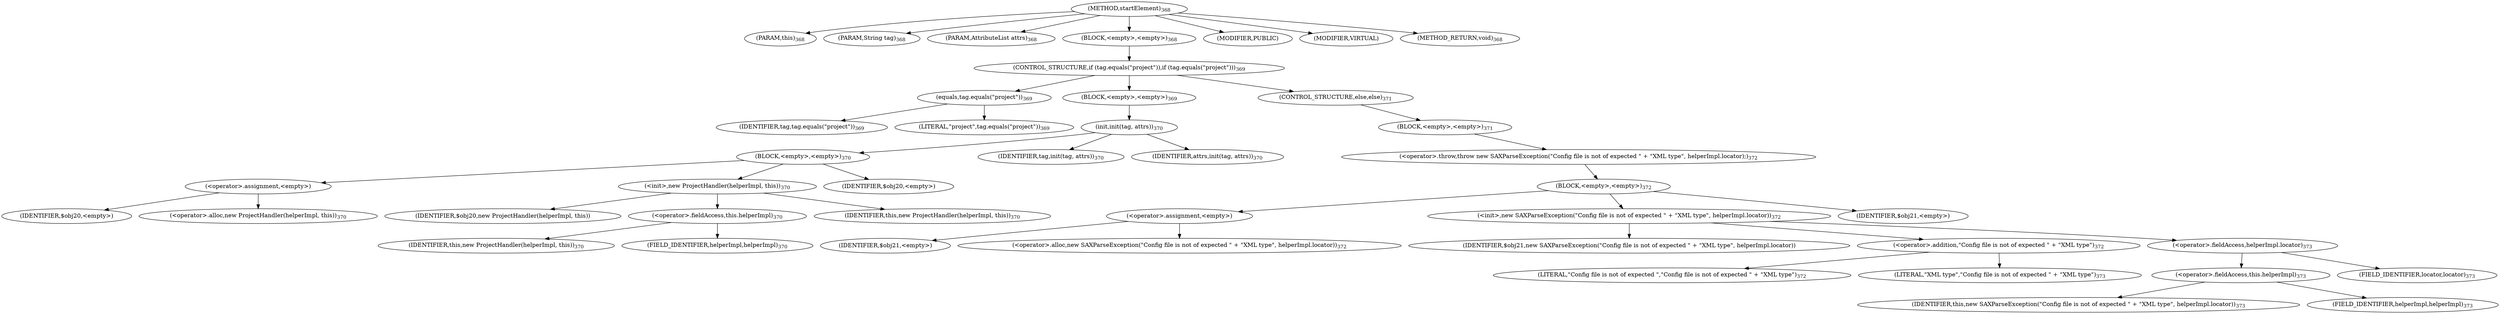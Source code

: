 digraph "startElement" {  
"644" [label = <(METHOD,startElement)<SUB>368</SUB>> ]
"31" [label = <(PARAM,this)<SUB>368</SUB>> ]
"645" [label = <(PARAM,String tag)<SUB>368</SUB>> ]
"646" [label = <(PARAM,AttributeList attrs)<SUB>368</SUB>> ]
"647" [label = <(BLOCK,&lt;empty&gt;,&lt;empty&gt;)<SUB>368</SUB>> ]
"648" [label = <(CONTROL_STRUCTURE,if (tag.equals(&quot;project&quot;)),if (tag.equals(&quot;project&quot;)))<SUB>369</SUB>> ]
"649" [label = <(equals,tag.equals(&quot;project&quot;))<SUB>369</SUB>> ]
"650" [label = <(IDENTIFIER,tag,tag.equals(&quot;project&quot;))<SUB>369</SUB>> ]
"651" [label = <(LITERAL,&quot;project&quot;,tag.equals(&quot;project&quot;))<SUB>369</SUB>> ]
"652" [label = <(BLOCK,&lt;empty&gt;,&lt;empty&gt;)<SUB>369</SUB>> ]
"653" [label = <(init,init(tag, attrs))<SUB>370</SUB>> ]
"654" [label = <(BLOCK,&lt;empty&gt;,&lt;empty&gt;)<SUB>370</SUB>> ]
"655" [label = <(&lt;operator&gt;.assignment,&lt;empty&gt;)> ]
"656" [label = <(IDENTIFIER,$obj20,&lt;empty&gt;)> ]
"657" [label = <(&lt;operator&gt;.alloc,new ProjectHandler(helperImpl, this))<SUB>370</SUB>> ]
"658" [label = <(&lt;init&gt;,new ProjectHandler(helperImpl, this))<SUB>370</SUB>> ]
"659" [label = <(IDENTIFIER,$obj20,new ProjectHandler(helperImpl, this))> ]
"660" [label = <(&lt;operator&gt;.fieldAccess,this.helperImpl)<SUB>370</SUB>> ]
"661" [label = <(IDENTIFIER,this,new ProjectHandler(helperImpl, this))<SUB>370</SUB>> ]
"662" [label = <(FIELD_IDENTIFIER,helperImpl,helperImpl)<SUB>370</SUB>> ]
"30" [label = <(IDENTIFIER,this,new ProjectHandler(helperImpl, this))<SUB>370</SUB>> ]
"663" [label = <(IDENTIFIER,$obj20,&lt;empty&gt;)> ]
"664" [label = <(IDENTIFIER,tag,init(tag, attrs))<SUB>370</SUB>> ]
"665" [label = <(IDENTIFIER,attrs,init(tag, attrs))<SUB>370</SUB>> ]
"666" [label = <(CONTROL_STRUCTURE,else,else)<SUB>371</SUB>> ]
"667" [label = <(BLOCK,&lt;empty&gt;,&lt;empty&gt;)<SUB>371</SUB>> ]
"668" [label = <(&lt;operator&gt;.throw,throw new SAXParseException(&quot;Config file is not of expected &quot; + &quot;XML type&quot;, helperImpl.locator);)<SUB>372</SUB>> ]
"669" [label = <(BLOCK,&lt;empty&gt;,&lt;empty&gt;)<SUB>372</SUB>> ]
"670" [label = <(&lt;operator&gt;.assignment,&lt;empty&gt;)> ]
"671" [label = <(IDENTIFIER,$obj21,&lt;empty&gt;)> ]
"672" [label = <(&lt;operator&gt;.alloc,new SAXParseException(&quot;Config file is not of expected &quot; + &quot;XML type&quot;, helperImpl.locator))<SUB>372</SUB>> ]
"673" [label = <(&lt;init&gt;,new SAXParseException(&quot;Config file is not of expected &quot; + &quot;XML type&quot;, helperImpl.locator))<SUB>372</SUB>> ]
"674" [label = <(IDENTIFIER,$obj21,new SAXParseException(&quot;Config file is not of expected &quot; + &quot;XML type&quot;, helperImpl.locator))> ]
"675" [label = <(&lt;operator&gt;.addition,&quot;Config file is not of expected &quot; + &quot;XML type&quot;)<SUB>372</SUB>> ]
"676" [label = <(LITERAL,&quot;Config file is not of expected &quot;,&quot;Config file is not of expected &quot; + &quot;XML type&quot;)<SUB>372</SUB>> ]
"677" [label = <(LITERAL,&quot;XML type&quot;,&quot;Config file is not of expected &quot; + &quot;XML type&quot;)<SUB>373</SUB>> ]
"678" [label = <(&lt;operator&gt;.fieldAccess,helperImpl.locator)<SUB>373</SUB>> ]
"679" [label = <(&lt;operator&gt;.fieldAccess,this.helperImpl)<SUB>373</SUB>> ]
"680" [label = <(IDENTIFIER,this,new SAXParseException(&quot;Config file is not of expected &quot; + &quot;XML type&quot;, helperImpl.locator))<SUB>373</SUB>> ]
"681" [label = <(FIELD_IDENTIFIER,helperImpl,helperImpl)<SUB>373</SUB>> ]
"682" [label = <(FIELD_IDENTIFIER,locator,locator)<SUB>373</SUB>> ]
"683" [label = <(IDENTIFIER,$obj21,&lt;empty&gt;)> ]
"684" [label = <(MODIFIER,PUBLIC)> ]
"685" [label = <(MODIFIER,VIRTUAL)> ]
"686" [label = <(METHOD_RETURN,void)<SUB>368</SUB>> ]
  "644" -> "31" 
  "644" -> "645" 
  "644" -> "646" 
  "644" -> "647" 
  "644" -> "684" 
  "644" -> "685" 
  "644" -> "686" 
  "647" -> "648" 
  "648" -> "649" 
  "648" -> "652" 
  "648" -> "666" 
  "649" -> "650" 
  "649" -> "651" 
  "652" -> "653" 
  "653" -> "654" 
  "653" -> "664" 
  "653" -> "665" 
  "654" -> "655" 
  "654" -> "658" 
  "654" -> "663" 
  "655" -> "656" 
  "655" -> "657" 
  "658" -> "659" 
  "658" -> "660" 
  "658" -> "30" 
  "660" -> "661" 
  "660" -> "662" 
  "666" -> "667" 
  "667" -> "668" 
  "668" -> "669" 
  "669" -> "670" 
  "669" -> "673" 
  "669" -> "683" 
  "670" -> "671" 
  "670" -> "672" 
  "673" -> "674" 
  "673" -> "675" 
  "673" -> "678" 
  "675" -> "676" 
  "675" -> "677" 
  "678" -> "679" 
  "678" -> "682" 
  "679" -> "680" 
  "679" -> "681" 
}
